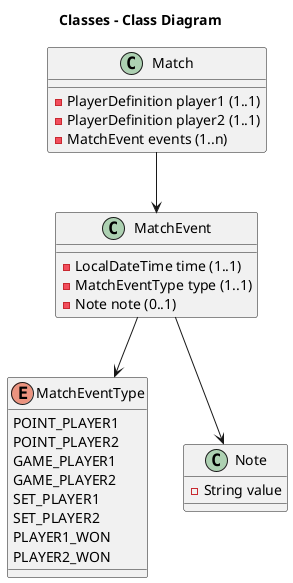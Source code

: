 @startuml

title Classes - Class Diagram


class Match {
  -PlayerDefinition player1 (1..1)
  -PlayerDefinition player2 (1..1)
  -MatchEvent events (1..n)
}

class MatchEvent {
    -LocalDateTime time (1..1)
    -MatchEventType type (1..1)
    -Note note (0..1)
}

enum MatchEventType {
    POINT_PLAYER1
    POINT_PLAYER2
    GAME_PLAYER1
    GAME_PLAYER2
    SET_PLAYER1
    SET_PLAYER2
    PLAYER1_WON
    PLAYER2_WON
}

class Note {
    -String value
}

Match -down-> MatchEvent
MatchEvent -down-> MatchEventType
MatchEvent -down-> Note
@enduml
